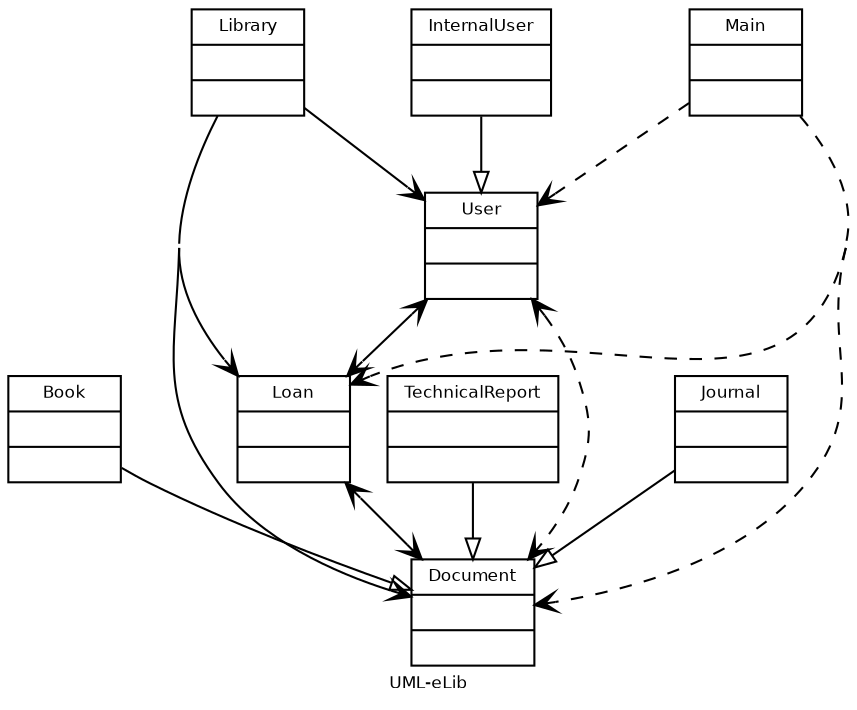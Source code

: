 digraph classes {
 fontname = "Bitstream Vera Sans"
 fontsize = 8
 overlap=false
 concentrate=true
 node [ fontname = "Bitstream Vera Sans" fontsize = 8 shape = "record" ]
 edge [ fontname = "Bitstream Vera Sans" fontsize = 8 ]
label="UML-eLib""InternalUser" [
	label="{
 		InternalUser|
 		|
 		
	}"
 ]
"Book" [
	label="{
 		Book|
 		|
 		
	}"
 ]
"User" [
	label="{
 		User|
 		|
 		
	}"
 ]
"Loan" [
	label="{
 		Loan|
 		|
 		
	}"
 ]
"TechnicalReport" [
	label="{
 		TechnicalReport|
 		|
 		
	}"
 ]
"Document" [
	label="{
 		Document|
 		|
 		
	}"
 ]
"Library" [
	label="{
 		Library|
 		|
 		
	}"
 ]
"Journal" [
	label="{
 		Journal|
 		|
 		
	}"
 ]
"Main" [
	label="{
 		Main|
 		|
 		
	}"
 ]
edge[arrowhead = "empty"; style= "solid"]
InternalUser -> User
Book -> Document
TechnicalReport -> Document
Journal -> Document
edge[arrowhead = "empty"; style = "dashed"]
edge[arrowhead = "open"; style = "solid"]
Loan -> Document
Loan -> User
User -> Loan
Library -> Document
Library -> Loan
Document -> Loan
Library -> User
edge[arrowhead = "open"; style = "dashed"]
User -> Document
Main -> Loan
Main -> User
Main -> Document
Document -> User
}